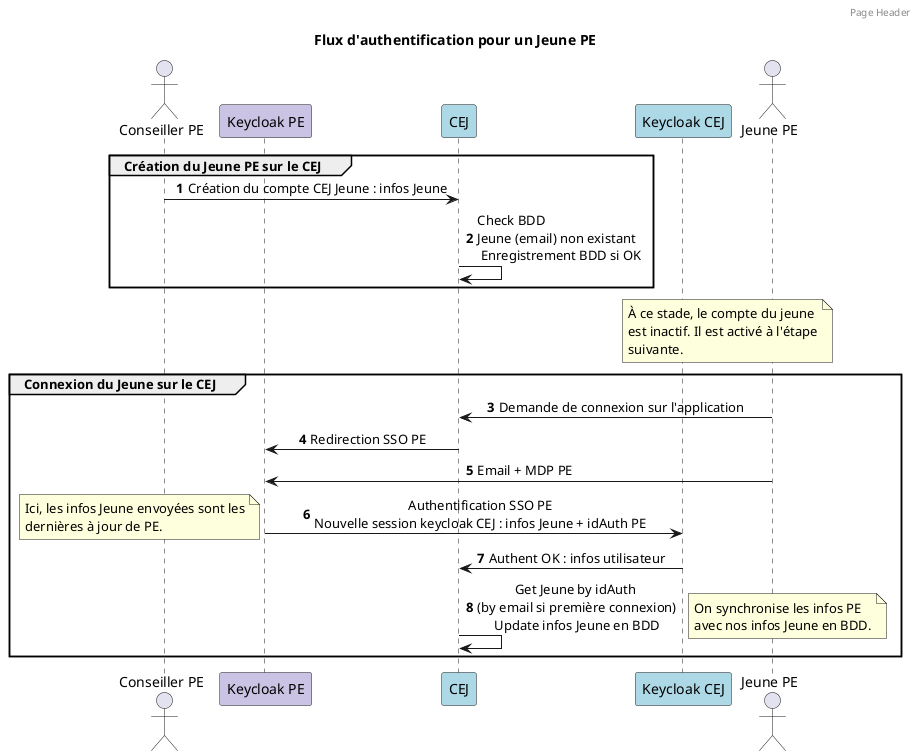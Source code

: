@startuml authentification-flux-pe

skinparam backgroundColor white

actor "Conseiller PE" as conseiller
participant "Keycloak PE" as kckPE 	#CBC3E3
participant "CEJ" as cej #ADD8E6
participant "Keycloak CEJ" as kckCej #ADD8E6
actor "Jeune PE" as jeune

header Page Header

title Flux d'authentification pour un Jeune PE

autonumber
group Création du Jeune PE sur le CEJ
skinparam sequenceMessageAlign right
conseiller -> cej : Création du compte CEJ Jeune : infos Jeune
skinparam sequenceMessageAlign left
cej -> cej : Check BDD\nJeune (email) non existant\n Enregistrement BDD si OK
end

note over kckCej, jeune : À ce stade, le compte du jeune\nest inactif. Il est activé à l'étape\nsuivante.

group Connexion du Jeune sur le CEJ
skinparam sequenceMessageAlign center
jeune -> cej : Demande de connexion sur l'application
cej -> kckPE : Redirection SSO PE
jeune -> kckPE : Email + MDP PE
kckPE -> kckCej : Authentification SSO PE\nNouvelle session keycloak CEJ : infos Jeune + idAuth PE
note left : Ici, les infos Jeune envoyées sont les\ndernières à jour de PE.
kckCej -> cej : Authent OK : infos utilisateur
cej -> cej : Get Jeune by idAuth \n(by email si première connexion)\nUpdate infos Jeune en BDD
note right : On synchronise les infos PE\navec nos infos Jeune en BDD.

end
@enduml